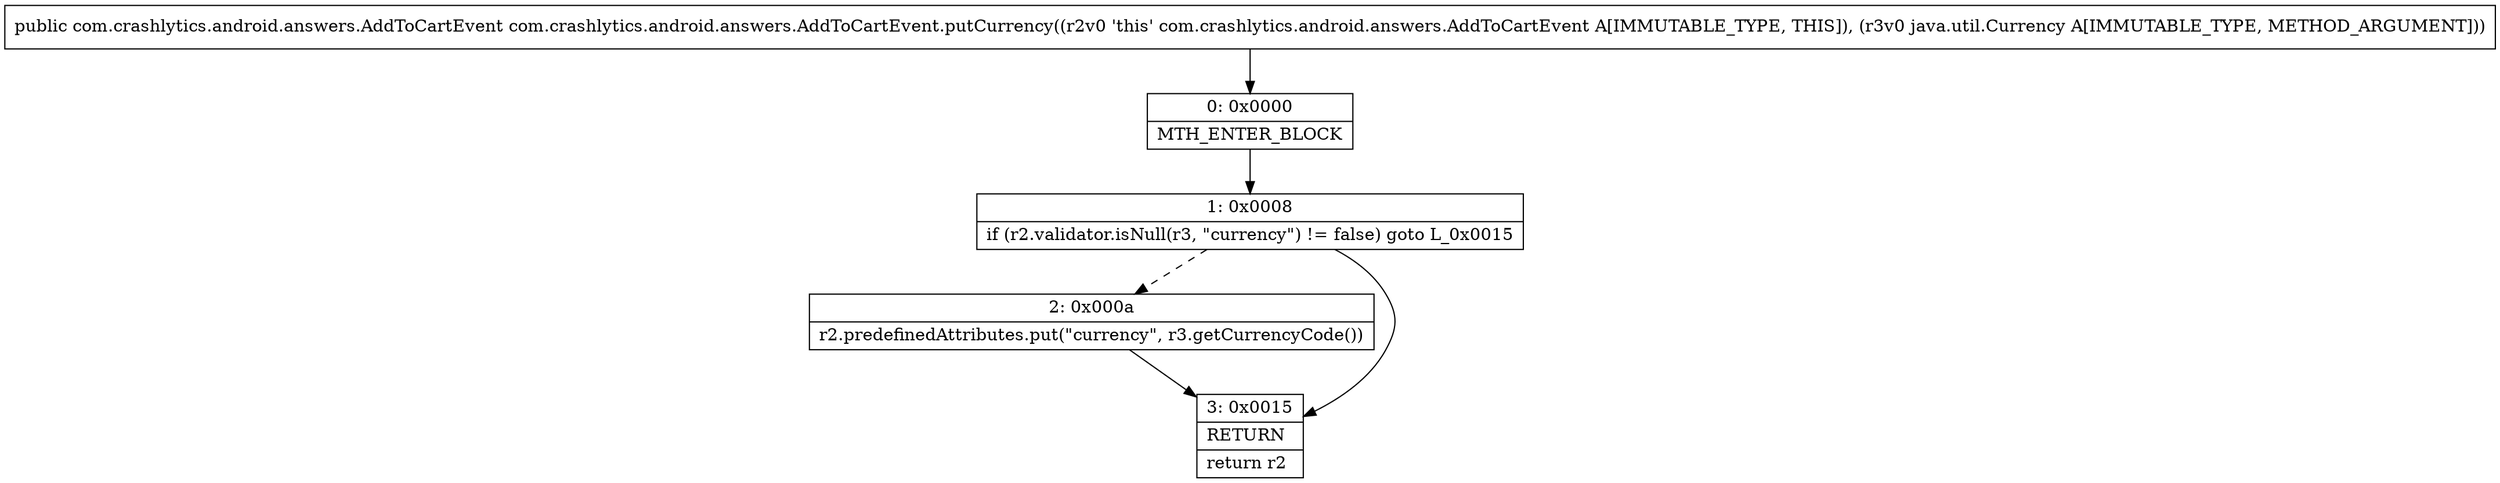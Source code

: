 digraph "CFG forcom.crashlytics.android.answers.AddToCartEvent.putCurrency(Ljava\/util\/Currency;)Lcom\/crashlytics\/android\/answers\/AddToCartEvent;" {
Node_0 [shape=record,label="{0\:\ 0x0000|MTH_ENTER_BLOCK\l}"];
Node_1 [shape=record,label="{1\:\ 0x0008|if (r2.validator.isNull(r3, \"currency\") != false) goto L_0x0015\l}"];
Node_2 [shape=record,label="{2\:\ 0x000a|r2.predefinedAttributes.put(\"currency\", r3.getCurrencyCode())\l}"];
Node_3 [shape=record,label="{3\:\ 0x0015|RETURN\l|return r2\l}"];
MethodNode[shape=record,label="{public com.crashlytics.android.answers.AddToCartEvent com.crashlytics.android.answers.AddToCartEvent.putCurrency((r2v0 'this' com.crashlytics.android.answers.AddToCartEvent A[IMMUTABLE_TYPE, THIS]), (r3v0 java.util.Currency A[IMMUTABLE_TYPE, METHOD_ARGUMENT])) }"];
MethodNode -> Node_0;
Node_0 -> Node_1;
Node_1 -> Node_2[style=dashed];
Node_1 -> Node_3;
Node_2 -> Node_3;
}

